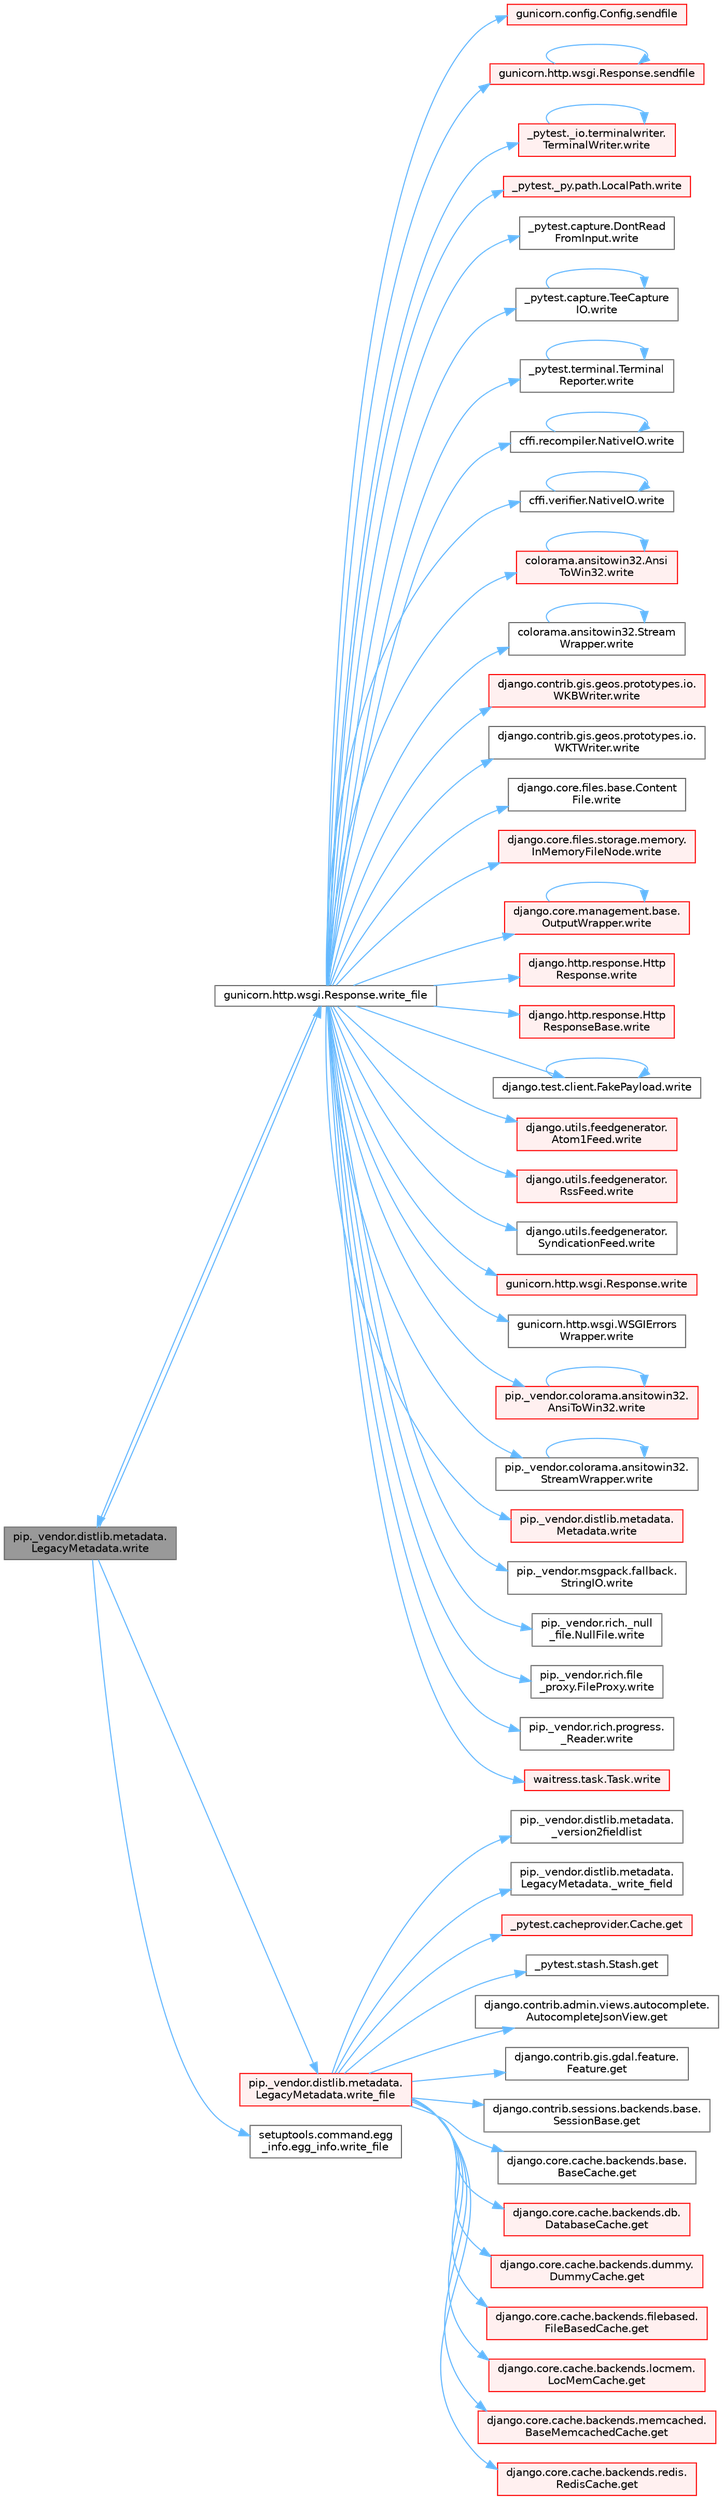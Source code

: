 digraph "pip._vendor.distlib.metadata.LegacyMetadata.write"
{
 // LATEX_PDF_SIZE
  bgcolor="transparent";
  edge [fontname=Helvetica,fontsize=10,labelfontname=Helvetica,labelfontsize=10];
  node [fontname=Helvetica,fontsize=10,shape=box,height=0.2,width=0.4];
  rankdir="LR";
  Node1 [id="Node000001",label="pip._vendor.distlib.metadata.\lLegacyMetadata.write",height=0.2,width=0.4,color="gray40", fillcolor="grey60", style="filled", fontcolor="black",tooltip=" "];
  Node1 -> Node2 [id="edge1_Node000001_Node000002",color="steelblue1",style="solid",tooltip=" "];
  Node2 [id="Node000002",label="gunicorn.http.wsgi.Response.write_file",height=0.2,width=0.4,color="grey40", fillcolor="white", style="filled",URL="$classgunicorn_1_1http_1_1wsgi_1_1_response.html#a469fe7554d4ffcd4dd1497f24d216329",tooltip=" "];
  Node2 -> Node3 [id="edge2_Node000002_Node000003",color="steelblue1",style="solid",tooltip=" "];
  Node3 [id="Node000003",label="gunicorn.config.Config.sendfile",height=0.2,width=0.4,color="red", fillcolor="#FFF0F0", style="filled",URL="$classgunicorn_1_1config_1_1_config.html#a77830122086408d0905d6457eef88017",tooltip=" "];
  Node2 -> Node8 [id="edge3_Node000002_Node000008",color="steelblue1",style="solid",tooltip=" "];
  Node8 [id="Node000008",label="gunicorn.http.wsgi.Response.sendfile",height=0.2,width=0.4,color="red", fillcolor="#FFF0F0", style="filled",URL="$classgunicorn_1_1http_1_1wsgi_1_1_response.html#a55b5796a390e78982f38279b4da553a6",tooltip=" "];
  Node8 -> Node8 [id="edge4_Node000008_Node000008",color="steelblue1",style="solid",tooltip=" "];
  Node2 -> Node83 [id="edge5_Node000002_Node000083",color="steelblue1",style="solid",tooltip=" "];
  Node83 [id="Node000083",label="_pytest._io.terminalwriter.\lTerminalWriter.write",height=0.2,width=0.4,color="red", fillcolor="#FFF0F0", style="filled",URL="$class__pytest_1_1__io_1_1terminalwriter_1_1_terminal_writer.html#ab011b237aec5bafbe3761ee6eceaa5b1",tooltip=" "];
  Node83 -> Node83 [id="edge6_Node000083_Node000083",color="steelblue1",style="solid",tooltip=" "];
  Node2 -> Node3959 [id="edge7_Node000002_Node003959",color="steelblue1",style="solid",tooltip=" "];
  Node3959 [id="Node003959",label="_pytest._py.path.LocalPath.write",height=0.2,width=0.4,color="red", fillcolor="#FFF0F0", style="filled",URL="$class__pytest_1_1__py_1_1path_1_1_local_path.html#a8f782fcf3e7b991a42259724f3d25de2",tooltip=" "];
  Node2 -> Node3960 [id="edge8_Node000002_Node003960",color="steelblue1",style="solid",tooltip=" "];
  Node3960 [id="Node003960",label="_pytest.capture.DontRead\lFromInput.write",height=0.2,width=0.4,color="grey40", fillcolor="white", style="filled",URL="$class__pytest_1_1capture_1_1_dont_read_from_input.html#a406eef5fc6e2a689e4095b418e34258e",tooltip=" "];
  Node2 -> Node3961 [id="edge9_Node000002_Node003961",color="steelblue1",style="solid",tooltip=" "];
  Node3961 [id="Node003961",label="_pytest.capture.TeeCapture\lIO.write",height=0.2,width=0.4,color="grey40", fillcolor="white", style="filled",URL="$class__pytest_1_1capture_1_1_tee_capture_i_o.html#ad2ae68f89adb705539b1f510ac1d2a06",tooltip=" "];
  Node3961 -> Node3961 [id="edge10_Node003961_Node003961",color="steelblue1",style="solid",tooltip=" "];
  Node2 -> Node3962 [id="edge11_Node000002_Node003962",color="steelblue1",style="solid",tooltip=" "];
  Node3962 [id="Node003962",label="_pytest.terminal.Terminal\lReporter.write",height=0.2,width=0.4,color="grey40", fillcolor="white", style="filled",URL="$class__pytest_1_1terminal_1_1_terminal_reporter.html#a6a83fce851fa9dfdc476bc6fb0d4595b",tooltip=" "];
  Node3962 -> Node3962 [id="edge12_Node003962_Node003962",color="steelblue1",style="solid",tooltip=" "];
  Node2 -> Node3963 [id="edge13_Node000002_Node003963",color="steelblue1",style="solid",tooltip=" "];
  Node3963 [id="Node003963",label="cffi.recompiler.NativeIO.write",height=0.2,width=0.4,color="grey40", fillcolor="white", style="filled",URL="$classcffi_1_1recompiler_1_1_native_i_o.html#a179e7b41f653f51024a2cc98ad72cbbe",tooltip=" "];
  Node3963 -> Node3963 [id="edge14_Node003963_Node003963",color="steelblue1",style="solid",tooltip=" "];
  Node2 -> Node3964 [id="edge15_Node000002_Node003964",color="steelblue1",style="solid",tooltip=" "];
  Node3964 [id="Node003964",label="cffi.verifier.NativeIO.write",height=0.2,width=0.4,color="grey40", fillcolor="white", style="filled",URL="$classcffi_1_1verifier_1_1_native_i_o.html#a9f02f1e437c53293db7389ce253ee238",tooltip=" "];
  Node3964 -> Node3964 [id="edge16_Node003964_Node003964",color="steelblue1",style="solid",tooltip=" "];
  Node2 -> Node3965 [id="edge17_Node000002_Node003965",color="steelblue1",style="solid",tooltip=" "];
  Node3965 [id="Node003965",label="colorama.ansitowin32.Ansi\lToWin32.write",height=0.2,width=0.4,color="red", fillcolor="#FFF0F0", style="filled",URL="$classcolorama_1_1ansitowin32_1_1_ansi_to_win32.html#abadac90e6f0a5a03cecdc6f254eca7d8",tooltip=" "];
  Node3965 -> Node3965 [id="edge18_Node003965_Node003965",color="steelblue1",style="solid",tooltip=" "];
  Node2 -> Node3987 [id="edge19_Node000002_Node003987",color="steelblue1",style="solid",tooltip=" "];
  Node3987 [id="Node003987",label="colorama.ansitowin32.Stream\lWrapper.write",height=0.2,width=0.4,color="grey40", fillcolor="white", style="filled",URL="$classcolorama_1_1ansitowin32_1_1_stream_wrapper.html#a551910ddf0a34dde1db2a38e00b789d4",tooltip=" "];
  Node3987 -> Node3987 [id="edge20_Node003987_Node003987",color="steelblue1",style="solid",tooltip=" "];
  Node2 -> Node3988 [id="edge21_Node000002_Node003988",color="steelblue1",style="solid",tooltip=" "];
  Node3988 [id="Node003988",label="django.contrib.gis.geos.prototypes.io.\lWKBWriter.write",height=0.2,width=0.4,color="red", fillcolor="#FFF0F0", style="filled",URL="$classdjango_1_1contrib_1_1gis_1_1geos_1_1prototypes_1_1io_1_1_w_k_b_writer.html#a2cdc902d36a57ba6070e70570ca85c55",tooltip=" "];
  Node2 -> Node3990 [id="edge22_Node000002_Node003990",color="steelblue1",style="solid",tooltip=" "];
  Node3990 [id="Node003990",label="django.contrib.gis.geos.prototypes.io.\lWKTWriter.write",height=0.2,width=0.4,color="grey40", fillcolor="white", style="filled",URL="$classdjango_1_1contrib_1_1gis_1_1geos_1_1prototypes_1_1io_1_1_w_k_t_writer.html#a8c54e53507e3f6193ce7a36c8f977370",tooltip=" "];
  Node2 -> Node3991 [id="edge23_Node000002_Node003991",color="steelblue1",style="solid",tooltip=" "];
  Node3991 [id="Node003991",label="django.core.files.base.Content\lFile.write",height=0.2,width=0.4,color="grey40", fillcolor="white", style="filled",URL="$classdjango_1_1core_1_1files_1_1base_1_1_content_file.html#a5777a08a5be02c055680c8bcbb235c61",tooltip=" "];
  Node2 -> Node3992 [id="edge24_Node000002_Node003992",color="steelblue1",style="solid",tooltip=" "];
  Node3992 [id="Node003992",label="django.core.files.storage.memory.\lInMemoryFileNode.write",height=0.2,width=0.4,color="red", fillcolor="#FFF0F0", style="filled",URL="$classdjango_1_1core_1_1files_1_1storage_1_1memory_1_1_in_memory_file_node.html#a0e630c96ce4523b3fbd453fa5789bc9e",tooltip=" "];
  Node2 -> Node3994 [id="edge25_Node000002_Node003994",color="steelblue1",style="solid",tooltip=" "];
  Node3994 [id="Node003994",label="django.core.management.base.\lOutputWrapper.write",height=0.2,width=0.4,color="red", fillcolor="#FFF0F0", style="filled",URL="$classdjango_1_1core_1_1management_1_1base_1_1_output_wrapper.html#a3577d4a5a7af3c1c66cfdfa3a5bd8a15",tooltip=" "];
  Node3994 -> Node3994 [id="edge26_Node003994_Node003994",color="steelblue1",style="solid",tooltip=" "];
  Node2 -> Node4009 [id="edge27_Node000002_Node004009",color="steelblue1",style="solid",tooltip=" "];
  Node4009 [id="Node004009",label="django.http.response.Http\lResponse.write",height=0.2,width=0.4,color="red", fillcolor="#FFF0F0", style="filled",URL="$classdjango_1_1http_1_1response_1_1_http_response.html#ac159fb36270c736cfc19334cd8350091",tooltip=" "];
  Node2 -> Node4010 [id="edge28_Node000002_Node004010",color="steelblue1",style="solid",tooltip=" "];
  Node4010 [id="Node004010",label="django.http.response.Http\lResponseBase.write",height=0.2,width=0.4,color="red", fillcolor="#FFF0F0", style="filled",URL="$classdjango_1_1http_1_1response_1_1_http_response_base.html#a4be34840707dfbb85170d7339d758dc1",tooltip=" "];
  Node2 -> Node4011 [id="edge29_Node000002_Node004011",color="steelblue1",style="solid",tooltip=" "];
  Node4011 [id="Node004011",label="django.test.client.FakePayload.write",height=0.2,width=0.4,color="grey40", fillcolor="white", style="filled",URL="$classdjango_1_1test_1_1client_1_1_fake_payload.html#a6a1dca1b58f77e75800bc2d738d3fd7e",tooltip=" "];
  Node4011 -> Node4011 [id="edge30_Node004011_Node004011",color="steelblue1",style="solid",tooltip=" "];
  Node2 -> Node4012 [id="edge31_Node000002_Node004012",color="steelblue1",style="solid",tooltip=" "];
  Node4012 [id="Node004012",label="django.utils.feedgenerator.\lAtom1Feed.write",height=0.2,width=0.4,color="red", fillcolor="#FFF0F0", style="filled",URL="$classdjango_1_1utils_1_1feedgenerator_1_1_atom1_feed.html#afbf5b931a75be201e339b64a8aa46119",tooltip=" "];
  Node2 -> Node4063 [id="edge32_Node000002_Node004063",color="steelblue1",style="solid",tooltip=" "];
  Node4063 [id="Node004063",label="django.utils.feedgenerator.\lRssFeed.write",height=0.2,width=0.4,color="red", fillcolor="#FFF0F0", style="filled",URL="$classdjango_1_1utils_1_1feedgenerator_1_1_rss_feed.html#a63ea2926c2c773e874f51ced997a2618",tooltip=" "];
  Node2 -> Node4068 [id="edge33_Node000002_Node004068",color="steelblue1",style="solid",tooltip=" "];
  Node4068 [id="Node004068",label="django.utils.feedgenerator.\lSyndicationFeed.write",height=0.2,width=0.4,color="grey40", fillcolor="white", style="filled",URL="$classdjango_1_1utils_1_1feedgenerator_1_1_syndication_feed.html#a8b6aa844d6a12751a6d67fe6a2e58ebb",tooltip=" "];
  Node2 -> Node4069 [id="edge34_Node000002_Node004069",color="steelblue1",style="solid",tooltip=" "];
  Node4069 [id="Node004069",label="gunicorn.http.wsgi.Response.write",height=0.2,width=0.4,color="red", fillcolor="#FFF0F0", style="filled",URL="$classgunicorn_1_1http_1_1wsgi_1_1_response.html#a125ec803f25529604c0cbf2177de8951",tooltip=" "];
  Node2 -> Node4070 [id="edge35_Node000002_Node004070",color="steelblue1",style="solid",tooltip=" "];
  Node4070 [id="Node004070",label="gunicorn.http.wsgi.WSGIErrors\lWrapper.write",height=0.2,width=0.4,color="grey40", fillcolor="white", style="filled",URL="$classgunicorn_1_1http_1_1wsgi_1_1_w_s_g_i_errors_wrapper.html#a7dabeb0732ba57e770de5e6c297cbfba",tooltip=" "];
  Node2 -> Node3974 [id="edge36_Node000002_Node003974",color="steelblue1",style="solid",tooltip=" "];
  Node3974 [id="Node003974",label="pip._vendor.colorama.ansitowin32.\lAnsiToWin32.write",height=0.2,width=0.4,color="red", fillcolor="#FFF0F0", style="filled",URL="$classpip_1_1__vendor_1_1colorama_1_1ansitowin32_1_1_ansi_to_win32.html#aaeb0baf104470a2dfb282dce019b45e4",tooltip=" "];
  Node3974 -> Node3974 [id="edge37_Node003974_Node003974",color="steelblue1",style="solid",tooltip=" "];
  Node2 -> Node4071 [id="edge38_Node000002_Node004071",color="steelblue1",style="solid",tooltip=" "];
  Node4071 [id="Node004071",label="pip._vendor.colorama.ansitowin32.\lStreamWrapper.write",height=0.2,width=0.4,color="grey40", fillcolor="white", style="filled",URL="$classpip_1_1__vendor_1_1colorama_1_1ansitowin32_1_1_stream_wrapper.html#aa47f76b442f79d6ff416b7b941fc274e",tooltip=" "];
  Node4071 -> Node4071 [id="edge39_Node004071_Node004071",color="steelblue1",style="solid",tooltip=" "];
  Node2 -> Node1 [id="edge40_Node000002_Node000001",color="steelblue1",style="solid",tooltip=" "];
  Node2 -> Node4072 [id="edge41_Node000002_Node004072",color="steelblue1",style="solid",tooltip=" "];
  Node4072 [id="Node004072",label="pip._vendor.distlib.metadata.\lMetadata.write",height=0.2,width=0.4,color="red", fillcolor="#FFF0F0", style="filled",URL="$classpip_1_1__vendor_1_1distlib_1_1metadata_1_1_metadata.html#a1a2c54572ca133a21190923864249820",tooltip=" "];
  Node2 -> Node4084 [id="edge42_Node000002_Node004084",color="steelblue1",style="solid",tooltip=" "];
  Node4084 [id="Node004084",label="pip._vendor.msgpack.fallback.\lStringIO.write",height=0.2,width=0.4,color="grey40", fillcolor="white", style="filled",URL="$classpip_1_1__vendor_1_1msgpack_1_1fallback_1_1_string_i_o.html#a6adb76b5a6646bce44458254c6dacaf7",tooltip=" "];
  Node2 -> Node4085 [id="edge43_Node000002_Node004085",color="steelblue1",style="solid",tooltip=" "];
  Node4085 [id="Node004085",label="pip._vendor.rich._null\l_file.NullFile.write",height=0.2,width=0.4,color="grey40", fillcolor="white", style="filled",URL="$classpip_1_1__vendor_1_1rich_1_1__null__file_1_1_null_file.html#a01d2e01041fb795a1f042e5a520ebc35",tooltip=" "];
  Node2 -> Node4086 [id="edge44_Node000002_Node004086",color="steelblue1",style="solid",tooltip=" "];
  Node4086 [id="Node004086",label="pip._vendor.rich.file\l_proxy.FileProxy.write",height=0.2,width=0.4,color="grey40", fillcolor="white", style="filled",URL="$classpip_1_1__vendor_1_1rich_1_1file__proxy_1_1_file_proxy.html#a433bec714cb79fe570a7fa947d7ef607",tooltip=" "];
  Node2 -> Node4087 [id="edge45_Node000002_Node004087",color="steelblue1",style="solid",tooltip=" "];
  Node4087 [id="Node004087",label="pip._vendor.rich.progress.\l_Reader.write",height=0.2,width=0.4,color="grey40", fillcolor="white", style="filled",URL="$classpip_1_1__vendor_1_1rich_1_1progress_1_1___reader.html#a8ef599c97b85c42dcb4df6645d5734e1",tooltip=" "];
  Node2 -> Node4088 [id="edge46_Node000002_Node004088",color="steelblue1",style="solid",tooltip=" "];
  Node4088 [id="Node004088",label="waitress.task.Task.write",height=0.2,width=0.4,color="red", fillcolor="#FFF0F0", style="filled",URL="$classwaitress_1_1task_1_1_task.html#a4ea20833759dca71b052d4f67ff85834",tooltip=" "];
  Node1 -> Node4522 [id="edge47_Node000001_Node004522",color="steelblue1",style="solid",tooltip=" "];
  Node4522 [id="Node004522",label="pip._vendor.distlib.metadata.\lLegacyMetadata.write_file",height=0.2,width=0.4,color="red", fillcolor="#FFF0F0", style="filled",URL="$classpip_1_1__vendor_1_1distlib_1_1metadata_1_1_legacy_metadata.html#a4b0b012bbb45bf51d369c39eeb3c734f",tooltip=" "];
  Node4522 -> Node1888 [id="edge48_Node004522_Node001888",color="steelblue1",style="solid",tooltip=" "];
  Node1888 [id="Node001888",label="pip._vendor.distlib.metadata.\l_version2fieldlist",height=0.2,width=0.4,color="grey40", fillcolor="white", style="filled",URL="$namespacepip_1_1__vendor_1_1distlib_1_1metadata.html#a223dc26f9a9015742c33c273531cfa67",tooltip=" "];
  Node4522 -> Node4523 [id="edge49_Node004522_Node004523",color="steelblue1",style="solid",tooltip=" "];
  Node4523 [id="Node004523",label="pip._vendor.distlib.metadata.\lLegacyMetadata._write_field",height=0.2,width=0.4,color="grey40", fillcolor="white", style="filled",URL="$classpip_1_1__vendor_1_1distlib_1_1metadata_1_1_legacy_metadata.html#a4894947959be8751e78493fd45978741",tooltip=" "];
  Node4522 -> Node1444 [id="edge50_Node004522_Node001444",color="steelblue1",style="solid",tooltip=" "];
  Node1444 [id="Node001444",label="_pytest.cacheprovider.Cache.get",height=0.2,width=0.4,color="red", fillcolor="#FFF0F0", style="filled",URL="$class__pytest_1_1cacheprovider_1_1_cache.html#a752b42a7c4034371bcd23244b1862148",tooltip=" "];
  Node4522 -> Node1446 [id="edge51_Node004522_Node001446",color="steelblue1",style="solid",tooltip=" "];
  Node1446 [id="Node001446",label="_pytest.stash.Stash.get",height=0.2,width=0.4,color="grey40", fillcolor="white", style="filled",URL="$class__pytest_1_1stash_1_1_stash.html#a7fec5e28d31d41b05838c98ac277c8c5",tooltip=" "];
  Node4522 -> Node1447 [id="edge52_Node004522_Node001447",color="steelblue1",style="solid",tooltip=" "];
  Node1447 [id="Node001447",label="django.contrib.admin.views.autocomplete.\lAutocompleteJsonView.get",height=0.2,width=0.4,color="grey40", fillcolor="white", style="filled",URL="$classdjango_1_1contrib_1_1admin_1_1views_1_1autocomplete_1_1_autocomplete_json_view.html#a34a861d7d91bddbce574ab88c184895e",tooltip=" "];
  Node4522 -> Node1448 [id="edge53_Node004522_Node001448",color="steelblue1",style="solid",tooltip=" "];
  Node1448 [id="Node001448",label="django.contrib.gis.gdal.feature.\lFeature.get",height=0.2,width=0.4,color="grey40", fillcolor="white", style="filled",URL="$classdjango_1_1contrib_1_1gis_1_1gdal_1_1feature_1_1_feature.html#a21986d93135566e82dd6f57de5e37038",tooltip=" "];
  Node4522 -> Node1449 [id="edge54_Node004522_Node001449",color="steelblue1",style="solid",tooltip=" "];
  Node1449 [id="Node001449",label="django.contrib.sessions.backends.base.\lSessionBase.get",height=0.2,width=0.4,color="grey40", fillcolor="white", style="filled",URL="$classdjango_1_1contrib_1_1sessions_1_1backends_1_1base_1_1_session_base.html#a7d41576dd78ee0cae19d35e409a0dac4",tooltip=" "];
  Node4522 -> Node1450 [id="edge55_Node004522_Node001450",color="steelblue1",style="solid",tooltip=" "];
  Node1450 [id="Node001450",label="django.core.cache.backends.base.\lBaseCache.get",height=0.2,width=0.4,color="grey40", fillcolor="white", style="filled",URL="$classdjango_1_1core_1_1cache_1_1backends_1_1base_1_1_base_cache.html#a670decaea5fb02f8e13f62c4a8d3b691",tooltip=" "];
  Node4522 -> Node1451 [id="edge56_Node004522_Node001451",color="steelblue1",style="solid",tooltip=" "];
  Node1451 [id="Node001451",label="django.core.cache.backends.db.\lDatabaseCache.get",height=0.2,width=0.4,color="red", fillcolor="#FFF0F0", style="filled",URL="$classdjango_1_1core_1_1cache_1_1backends_1_1db_1_1_database_cache.html#ab7c8bab4308c7ceac722a940914fedf1",tooltip=" "];
  Node4522 -> Node1453 [id="edge57_Node004522_Node001453",color="steelblue1",style="solid",tooltip=" "];
  Node1453 [id="Node001453",label="django.core.cache.backends.dummy.\lDummyCache.get",height=0.2,width=0.4,color="red", fillcolor="#FFF0F0", style="filled",URL="$classdjango_1_1core_1_1cache_1_1backends_1_1dummy_1_1_dummy_cache.html#a91db0f78eeef15ccb77c8c518e12de81",tooltip=" "];
  Node4522 -> Node1458 [id="edge58_Node004522_Node001458",color="steelblue1",style="solid",tooltip=" "];
  Node1458 [id="Node001458",label="django.core.cache.backends.filebased.\lFileBasedCache.get",height=0.2,width=0.4,color="red", fillcolor="#FFF0F0", style="filled",URL="$classdjango_1_1core_1_1cache_1_1backends_1_1filebased_1_1_file_based_cache.html#a81478fa25dd545d6e223f4e3d6760646",tooltip=" "];
  Node4522 -> Node1652 [id="edge59_Node004522_Node001652",color="steelblue1",style="solid",tooltip=" "];
  Node1652 [id="Node001652",label="django.core.cache.backends.locmem.\lLocMemCache.get",height=0.2,width=0.4,color="red", fillcolor="#FFF0F0", style="filled",URL="$classdjango_1_1core_1_1cache_1_1backends_1_1locmem_1_1_loc_mem_cache.html#aeb7aff9d132188d4b106f42045eaf803",tooltip=" "];
  Node4522 -> Node1654 [id="edge60_Node004522_Node001654",color="steelblue1",style="solid",tooltip=" "];
  Node1654 [id="Node001654",label="django.core.cache.backends.memcached.\lBaseMemcachedCache.get",height=0.2,width=0.4,color="red", fillcolor="#FFF0F0", style="filled",URL="$classdjango_1_1core_1_1cache_1_1backends_1_1memcached_1_1_base_memcached_cache.html#ad5e6be20ce407cf4548603d3b413c56e",tooltip=" "];
  Node4522 -> Node1655 [id="edge61_Node004522_Node001655",color="steelblue1",style="solid",tooltip=" "];
  Node1655 [id="Node001655",label="django.core.cache.backends.redis.\lRedisCache.get",height=0.2,width=0.4,color="red", fillcolor="#FFF0F0", style="filled",URL="$classdjango_1_1core_1_1cache_1_1backends_1_1redis_1_1_redis_cache.html#ac5ae812bc82909854e7658e31c37fdcb",tooltip=" "];
  Node1 -> Node4524 [id="edge62_Node000001_Node004524",color="steelblue1",style="solid",tooltip=" "];
  Node4524 [id="Node004524",label="setuptools.command.egg\l_info.egg_info.write_file",height=0.2,width=0.4,color="grey40", fillcolor="white", style="filled",URL="$classsetuptools_1_1command_1_1egg__info_1_1egg__info.html#af17a5538d8126b918ca46081dab10556",tooltip=" "];
}
